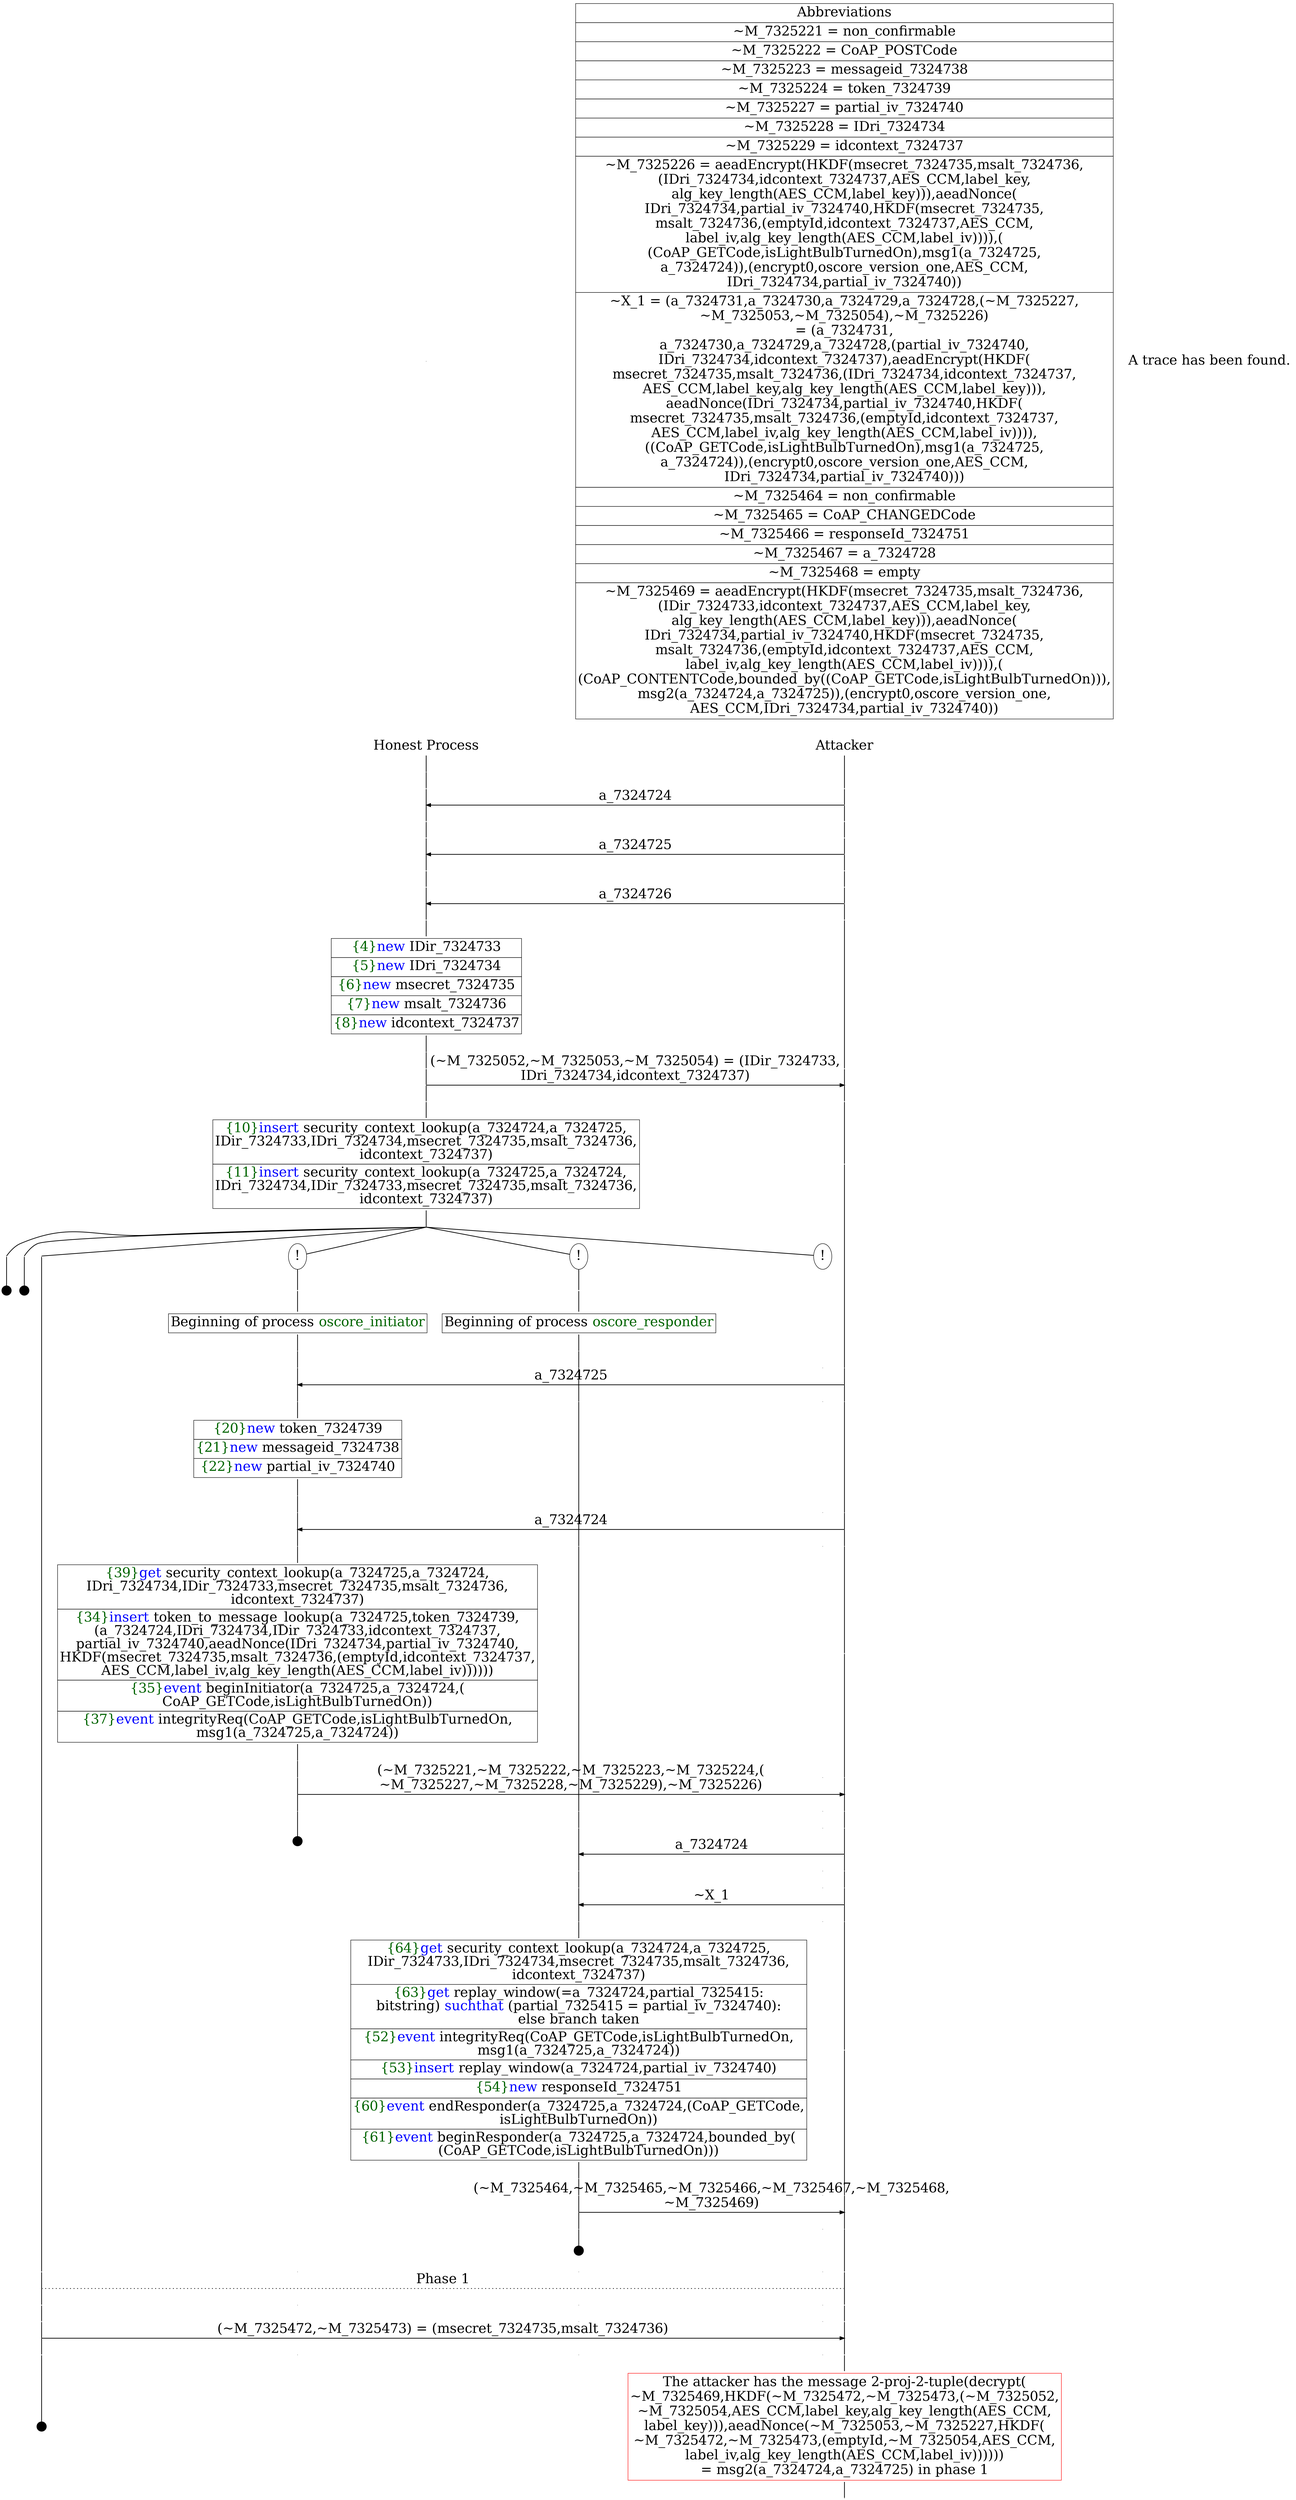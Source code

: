 digraph {
graph [ordering = out]
edge [arrowhead = none, penwidth = 1.6, fontsize = 30]
node [shape = point, width = 0, height = 0, fontsize = 30]
Trace<br/>
[label = <A trace has been found.<br/>
>, shape = plaintext]
P0__0 [label = "Honest Process", shape = plaintext]
P__0 [label = "Attacker", shape = plaintext]
Trace -> P0__0 [label = "", style = invisible, weight = 100]{rank = same; P0__0 P__0}
P0__0 -> P0__1 [label = <>, weight = 100]
P0__1 -> P0__2 [label = <>, weight = 100]
P__0 -> P__1 [label = <>, weight = 100]
{rank = same; P__1 P0__2}
P0__2 -> P0__3 [label = <>, weight = 100]
P__1 -> P__2 [label = <>, weight = 100]
{rank = same; P__2 P0__3}
P0__3 -> P__2 [label = <a_7324724>, dir = back, arrowhead = normal]
P0__3 -> P0__4 [label = <>, weight = 100]
P__2 -> P__3 [label = <>, weight = 100]
{rank = same; P__3 P0__4}
P0__4 -> P0__5 [label = <>, weight = 100]
P__3 -> P__4 [label = <>, weight = 100]
{rank = same; P__4 P0__5}
P0__5 -> P0__6 [label = <>, weight = 100]
P__4 -> P__5 [label = <>, weight = 100]
{rank = same; P__5 P0__6}
P0__6 -> P__5 [label = <a_7324725>, dir = back, arrowhead = normal]
P0__6 -> P0__7 [label = <>, weight = 100]
P__5 -> P__6 [label = <>, weight = 100]
{rank = same; P__6 P0__7}
P0__7 -> P0__8 [label = <>, weight = 100]
P__6 -> P__7 [label = <>, weight = 100]
{rank = same; P__7 P0__8}
P0__8 -> P0__9 [label = <>, weight = 100]
P__7 -> P__8 [label = <>, weight = 100]
{rank = same; P__8 P0__9}
P0__9 -> P__8 [label = <a_7324726>, dir = back, arrowhead = normal]
P0__9 -> P0__10 [label = <>, weight = 100]
P__8 -> P__9 [label = <>, weight = 100]
{rank = same; P__9 P0__10}
P0__10 -> P0__11 [label = <>, weight = 100]
P0__11 [shape = plaintext, label = <<TABLE BORDER="0" CELLBORDER="1" CELLSPACING="0" CELLPADDING="4"> <TR><TD><FONT COLOR="darkgreen">{4}</FONT><FONT COLOR="blue">new </FONT>IDir_7324733</TD></TR><TR><TD><FONT COLOR="darkgreen">{5}</FONT><FONT COLOR="blue">new </FONT>IDri_7324734</TD></TR><TR><TD><FONT COLOR="darkgreen">{6}</FONT><FONT COLOR="blue">new </FONT>msecret_7324735</TD></TR><TR><TD><FONT COLOR="darkgreen">{7}</FONT><FONT COLOR="blue">new </FONT>msalt_7324736</TD></TR><TR><TD><FONT COLOR="darkgreen">{8}</FONT><FONT COLOR="blue">new </FONT>idcontext_7324737</TD></TR></TABLE>>]
P0__11 -> P0__12 [label = <>, weight = 100]
P0__12 -> P0__13 [label = <>, weight = 100]
P__9 -> P__10 [label = <>, weight = 100]
{rank = same; P__10 P0__13}
P0__13 -> P0__14 [label = <>, weight = 100]
P__10 -> P__11 [label = <>, weight = 100]
{rank = same; P__11 P0__14}
P0__14 -> P__11 [label = <(~M_7325052,~M_7325053,~M_7325054) = (IDir_7324733,<br/>
IDri_7324734,idcontext_7324737)>, arrowhead = normal]
P0__14 -> P0__15 [label = <>, weight = 100]
P__11 -> P__12 [label = <>, weight = 100]
{rank = same; P__12 P0__15}
P0__15 -> P0__16 [label = <>, weight = 100]
P0__16 [shape = plaintext, label = <<TABLE BORDER="0" CELLBORDER="1" CELLSPACING="0" CELLPADDING="4"> <TR><TD><FONT COLOR="darkgreen">{10}</FONT><FONT COLOR="blue">insert </FONT>security_context_lookup(a_7324724,a_7324725,<br/>
IDir_7324733,IDri_7324734,msecret_7324735,msalt_7324736,<br/>
idcontext_7324737)</TD></TR><TR><TD><FONT COLOR="darkgreen">{11}</FONT><FONT COLOR="blue">insert </FONT>security_context_lookup(a_7324725,a_7324724,<br/>
IDri_7324734,IDir_7324733,msecret_7324735,msalt_7324736,<br/>
idcontext_7324737)</TD></TR></TABLE>>]
P0__16 -> P0__17 [label = <>, weight = 100]
P__12 -> P__13 [label = <>, weight = 100]
{rank = same; P__13 P0__16}
/*RPar */
P0__17 -> P0_5__17 [label = <>]
P0__17 -> P0_4__17 [label = <>]
P0__17 -> P0_3__17 [label = <>]
P0__17 -> P0_2__17 [label = <>]
P0__17 -> P0_1__17 [label = <>]
P0__17 -> P0_0__17 [label = <>]
P0__17 [label = "", fixedsize = false, width = 0, height = 0, shape = none]
{rank = same; P0_0__17 P0_1__17 P0_2__17 P0_3__17 P0_4__17 P0_5__17}
P0_0__17 [label = "!", shape = ellipse]
P0_1__17 [label = "!", shape = ellipse]
P0_1_0__17 [label = "", fixedsize = false, width = 0, height = 0, shape = none]
P0_1__17 -> P0_1_0__17 [label = <>, weight = 100]
P0_1_0__17 -> P0_1_0__18 [label = <>, weight = 100]
P0_1_0__18 [shape = plaintext, label = <<TABLE BORDER="0" CELLBORDER="1" CELLSPACING="0" CELLPADDING="4"> <TR><TD>Beginning of process <FONT COLOR="darkgreen">oscore_responder</FONT></TD></TR></TABLE>>]
P0_1_0__18 -> P0_1_0__19 [label = <>, weight = 100]
P0_2__17 [label = "!", shape = ellipse]
P0_2_0__17 [label = "", fixedsize = false, width = 0, height = 0, shape = none]
P0_2__17 -> P0_2_0__17 [label = <>, weight = 100]
P0_2_0__17 -> P0_2_0__18 [label = <>, weight = 100]
P0_2_0__18 [shape = plaintext, label = <<TABLE BORDER="0" CELLBORDER="1" CELLSPACING="0" CELLPADDING="4"> <TR><TD>Beginning of process <FONT COLOR="darkgreen">oscore_initiator</FONT></TD></TR></TABLE>>]
P0_2_0__18 -> P0_2_0__19 [label = <>, weight = 100]
P0_4__18 [label = "", width = 0.3, height = 0.3]
P0_4__17 -> P0_4__18 [label = <>, weight = 100]
P0_5__18 [label = "", width = 0.3, height = 0.3]
P0_5__17 -> P0_5__18 [label = <>, weight = 100]
P0_2_0__19 -> P0_2_0__20 [label = <>, weight = 100]
P0_1_0__19 -> P0_1_0__20 [label = <>, weight = 100]
P0_0__18 [label = "", style = invisible]
P0_0__17 -> P0_0__18 [label = <>, weight = 100, style = invisible]
P__13 -> P__14 [label = <>, weight = 100]
{rank = same; P__14 P0_0__18 P0_1_0__20 P0_2_0__20}
P0_2_0__20 -> P0_2_0__21 [label = <>, weight = 100]
P__14 -> P__15 [label = <>, weight = 100]
{rank = same; P__15 P0_2_0__21}
P0_2_0__21 -> P__15 [label = <a_7324725>, dir = back, arrowhead = normal]
P0_2_0__21 -> P0_2_0__22 [label = <>, weight = 100]
P0_1_0__20 -> P0_1_0__21 [label = <>, weight = 100]
P0_0__19 [label = "", style = invisible]
P0_0__18 -> P0_0__19 [label = <>, weight = 100, style = invisible]
P__15 -> P__16 [label = <>, weight = 100]
{rank = same; P__16 P0_0__19 P0_1_0__21 P0_2_0__22}
P0_2_0__22 -> P0_2_0__23 [label = <>, weight = 100]
P0_2_0__23 [shape = plaintext, label = <<TABLE BORDER="0" CELLBORDER="1" CELLSPACING="0" CELLPADDING="4"> <TR><TD><FONT COLOR="darkgreen">{20}</FONT><FONT COLOR="blue">new </FONT>token_7324739</TD></TR><TR><TD><FONT COLOR="darkgreen">{21}</FONT><FONT COLOR="blue">new </FONT>messageid_7324738</TD></TR><TR><TD><FONT COLOR="darkgreen">{22}</FONT><FONT COLOR="blue">new </FONT>partial_iv_7324740</TD></TR></TABLE>>]
P0_2_0__23 -> P0_2_0__24 [label = <>, weight = 100]
P0_2_0__24 -> P0_2_0__25 [label = <>, weight = 100]
P0_1_0__21 -> P0_1_0__22 [label = <>, weight = 100]
P0_0__20 [label = "", style = invisible]
P0_0__19 -> P0_0__20 [label = <>, weight = 100, style = invisible]
P__16 -> P__17 [label = <>, weight = 100]
{rank = same; P__17 P0_0__20 P0_1_0__22 P0_2_0__25}
P0_2_0__25 -> P0_2_0__26 [label = <>, weight = 100]
P__17 -> P__18 [label = <>, weight = 100]
{rank = same; P__18 P0_2_0__26}
P0_2_0__26 -> P__18 [label = <a_7324724>, dir = back, arrowhead = normal]
P0_2_0__26 -> P0_2_0__27 [label = <>, weight = 100]
P0_1_0__22 -> P0_1_0__23 [label = <>, weight = 100]
P0_0__21 [label = "", style = invisible]
P0_0__20 -> P0_0__21 [label = <>, weight = 100, style = invisible]
P__18 -> P__19 [label = <>, weight = 100]
{rank = same; P__19 P0_0__21 P0_1_0__23 P0_2_0__27}
P0_2_0__27 -> P0_2_0__28 [label = <>, weight = 100]
P0_2_0__28 [shape = plaintext, label = <<TABLE BORDER="0" CELLBORDER="1" CELLSPACING="0" CELLPADDING="4"> <TR><TD><FONT COLOR="darkgreen">{39}</FONT><FONT COLOR="blue">get </FONT>security_context_lookup(a_7324725,a_7324724,<br/>
IDri_7324734,IDir_7324733,msecret_7324735,msalt_7324736,<br/>
idcontext_7324737)</TD></TR><TR><TD><FONT COLOR="darkgreen">{34}</FONT><FONT COLOR="blue">insert </FONT>token_to_message_lookup(a_7324725,token_7324739,<br/>
(a_7324724,IDri_7324734,IDir_7324733,idcontext_7324737,<br/>
partial_iv_7324740,aeadNonce(IDri_7324734,partial_iv_7324740,<br/>
HKDF(msecret_7324735,msalt_7324736,(emptyId,idcontext_7324737,<br/>
AES_CCM,label_iv,alg_key_length(AES_CCM,label_iv))))))<br/>
</TD></TR><TR><TD><FONT COLOR="darkgreen">{35}</FONT><FONT COLOR="blue">event</FONT> beginInitiator(a_7324725,a_7324724,(<br/>
CoAP_GETCode,isLightBulbTurnedOn))</TD></TR><TR><TD><FONT COLOR="darkgreen">{37}</FONT><FONT COLOR="blue">event</FONT> integrityReq(CoAP_GETCode,isLightBulbTurnedOn,<br/>
msg1(a_7324725,a_7324724))</TD></TR></TABLE>>]
P0_2_0__28 -> P0_2_0__29 [label = <>, weight = 100]
P__19 -> P__20 [label = <>, weight = 100]
{rank = same; P__20 P0_2_0__28}
P0_2_0__29 -> P0_2_0__30 [label = <>, weight = 100]
P0_1_0__23 -> P0_1_0__24 [label = <>, weight = 100]
P0_0__22 [label = "", style = invisible]
P0_0__21 -> P0_0__22 [label = <>, weight = 100, style = invisible]
P__20 -> P__21 [label = <>, weight = 100]
{rank = same; P__21 P0_0__22 P0_1_0__24 P0_2_0__30}
P0_2_0__30 -> P0_2_0__31 [label = <>, weight = 100]
P__21 -> P__22 [label = <>, weight = 100]
{rank = same; P__22 P0_2_0__31}
P0_2_0__31 -> P__22 [label = <(~M_7325221,~M_7325222,~M_7325223,~M_7325224,(<br/>
~M_7325227,~M_7325228,~M_7325229),~M_7325226)>, arrowhead = normal]
P0_2_0__31 -> P0_2_0__32 [label = <>, weight = 100]
P0_1_0__24 -> P0_1_0__25 [label = <>, weight = 100]
P0_0__23 [label = "", style = invisible]
P0_0__22 -> P0_0__23 [label = <>, weight = 100, style = invisible]
P__22 -> P__23 [label = <>, weight = 100]
{rank = same; P__23 P0_0__23 P0_1_0__25 P0_2_0__32}
P0_2_0__33 [label = "", width = 0.3, height = 0.3]
P0_2_0__32 -> P0_2_0__33 [label = <>, weight = 100]
P0_1_0__25 -> P0_1_0__26 [label = <>, weight = 100]
P0_0__24 [label = "", style = invisible]
P0_0__23 -> P0_0__24 [label = <>, weight = 100, style = invisible]
P__23 -> P__24 [label = <>, weight = 100]
{rank = same; P__24 P0_0__24 P0_1_0__26}
P0_1_0__26 -> P0_1_0__27 [label = <>, weight = 100]
P__24 -> P__25 [label = <>, weight = 100]
{rank = same; P__25 P0_1_0__27}
P0_1_0__27 -> P__25 [label = <a_7324724>, dir = back, arrowhead = normal]
P0_1_0__27 -> P0_1_0__28 [label = <>, weight = 100]
P0_0__25 [label = "", style = invisible]
P0_0__24 -> P0_0__25 [label = <>, weight = 100, style = invisible]
P__25 -> P__26 [label = <>, weight = 100]
{rank = same; P__26 P0_0__25 P0_1_0__28}
P0_1_0__28 -> P0_1_0__29 [label = <>, weight = 100]
P0_0__26 [label = "", style = invisible]
P0_0__25 -> P0_0__26 [label = <>, weight = 100, style = invisible]
P__26 -> P__27 [label = <>, weight = 100]
{rank = same; P__27 P0_0__26 P0_1_0__29}
P0_1_0__29 -> P0_1_0__30 [label = <>, weight = 100]
P__27 -> P__28 [label = <>, weight = 100]
{rank = same; P__28 P0_1_0__30}
P0_1_0__30 -> P__28 [label = <~X_1>, dir = back, arrowhead = normal]
P0_1_0__30 -> P0_1_0__31 [label = <>, weight = 100]
P0_0__27 [label = "", style = invisible]
P0_0__26 -> P0_0__27 [label = <>, weight = 100, style = invisible]
P__28 -> P__29 [label = <>, weight = 100]
{rank = same; P__29 P0_0__27 P0_1_0__31}
P0_1_0__31 -> P0_1_0__32 [label = <>, weight = 100]
P0_1_0__32 [shape = plaintext, label = <<TABLE BORDER="0" CELLBORDER="1" CELLSPACING="0" CELLPADDING="4"> <TR><TD><FONT COLOR="darkgreen">{64}</FONT><FONT COLOR="blue">get </FONT>security_context_lookup(a_7324724,a_7324725,<br/>
IDir_7324733,IDri_7324734,msecret_7324735,msalt_7324736,<br/>
idcontext_7324737)</TD></TR><TR><TD><FONT COLOR="darkgreen">{63}</FONT><FONT COLOR="blue">get</FONT> replay_window(=a_7324724,partial_7325415:<br/>
bitstring) <FONT COLOR="blue">suchthat</FONT> (partial_7325415 = partial_iv_7324740):<br/>
else branch taken</TD></TR><TR><TD><FONT COLOR="darkgreen">{52}</FONT><FONT COLOR="blue">event</FONT> integrityReq(CoAP_GETCode,isLightBulbTurnedOn,<br/>
msg1(a_7324725,a_7324724))</TD></TR><TR><TD><FONT COLOR="darkgreen">{53}</FONT><FONT COLOR="blue">insert </FONT>replay_window(a_7324724,partial_iv_7324740)<br/>
</TD></TR><TR><TD><FONT COLOR="darkgreen">{54}</FONT><FONT COLOR="blue">new </FONT>responseId_7324751</TD></TR><TR><TD><FONT COLOR="darkgreen">{60}</FONT><FONT COLOR="blue">event</FONT> endResponder(a_7324725,a_7324724,(CoAP_GETCode,<br/>
isLightBulbTurnedOn))</TD></TR><TR><TD><FONT COLOR="darkgreen">{61}</FONT><FONT COLOR="blue">event</FONT> beginResponder(a_7324725,a_7324724,bounded_by(<br/>
(CoAP_GETCode,isLightBulbTurnedOn)))</TD></TR></TABLE>>]
P0_1_0__32 -> P0_1_0__33 [label = <>, weight = 100]
P__29 -> P__30 [label = <>, weight = 100]
{rank = same; P__30 P0_1_0__32}
P0_1_0__33 -> P0_1_0__34 [label = <>, weight = 100]
P0_0__28 [label = "", style = invisible]
P0_0__27 -> P0_0__28 [label = <>, weight = 100, style = invisible]
P__30 -> P__31 [label = <>, weight = 100]
{rank = same; P__31 P0_0__28 P0_1_0__34}
P0_1_0__34 -> P0_1_0__35 [label = <>, weight = 100]
P__31 -> P__32 [label = <>, weight = 100]
{rank = same; P__32 P0_1_0__35}
P0_1_0__35 -> P__32 [label = <(~M_7325464,~M_7325465,~M_7325466,~M_7325467,~M_7325468,<br/>
~M_7325469)>, arrowhead = normal]
P0_1_0__35 -> P0_1_0__36 [label = <>, weight = 100]
P0_0__29 [label = "", style = invisible]
P0_0__28 -> P0_0__29 [label = <>, weight = 100, style = invisible]
P__32 -> P__33 [label = <>, weight = 100]
{rank = same; P__33 P0_0__29 P0_1_0__36}
P0_1_0__37 [label = "", width = 0.3, height = 0.3]
P0_1_0__36 -> P0_1_0__37 [label = <>, weight = 100]
P0_3__17 -> P0_3__18 [label = <>, weight = 100]
P0_2_0__34 [label = "", style = invisible]
P0_2_0__33 -> P0_2_0__34 [label = <>, weight = 100, style = invisible]
P0_1_0__38 [label = "", style = invisible]
P0_1_0__37 -> P0_1_0__38 [label = <>, weight = 100, style = invisible]
P0_0__30 [label = "", style = invisible]
P0_0__29 -> P0_0__30 [label = <>, weight = 100, style = invisible]
P__33 -> P__34 [label = <>, weight = 100]
{rank = same; P__34 P0_0__30 P0_1_0__38 P0_2_0__34 P0_3__18}
P0_3__18 -> P0_3__19 [label = <>, weight = 100]
P__34 -> P__35 [label = <>, weight = 100]
{rank = same; P__35 P0_3__19}
P0_3__19 -> P__35 [label = <Phase 1>, style = dotted]
P0_3__19 -> P0_3__20 [label = <>, weight = 100]
P0_2_0__35 [label = "", style = invisible]
P0_2_0__34 -> P0_2_0__35 [label = <>, weight = 100, style = invisible]
P0_1_0__39 [label = "", style = invisible]
P0_1_0__38 -> P0_1_0__39 [label = <>, weight = 100, style = invisible]
P0_0__31 [label = "", style = invisible]
P0_0__30 -> P0_0__31 [label = <>, weight = 100, style = invisible]
P__35 -> P__36 [label = <>, weight = 100]
{rank = same; P__36 P0_0__31 P0_1_0__39 P0_2_0__35 P0_3__20}
P0_3__20 -> P0_3__21 [label = <>, weight = 100]
P0_2_0__36 [label = "", style = invisible]
P0_2_0__35 -> P0_2_0__36 [label = <>, weight = 100, style = invisible]
P0_1_0__40 [label = "", style = invisible]
P0_1_0__39 -> P0_1_0__40 [label = <>, weight = 100, style = invisible]
P0_0__32 [label = "", style = invisible]
P0_0__31 -> P0_0__32 [label = <>, weight = 100, style = invisible]
P__36 -> P__37 [label = <>, weight = 100]
{rank = same; P__37 P0_0__32 P0_1_0__40 P0_2_0__36 P0_3__21}
P0_3__21 -> P0_3__22 [label = <>, weight = 100]
P__37 -> P__38 [label = <>, weight = 100]
{rank = same; P__38 P0_3__22}
P0_3__22 -> P__38 [label = <(~M_7325472,~M_7325473) = (msecret_7324735,msalt_7324736)>, arrowhead = normal]
P0_3__22 -> P0_3__23 [label = <>, weight = 100]
P0_2_0__37 [label = "", style = invisible]
P0_2_0__36 -> P0_2_0__37 [label = <>, weight = 100, style = invisible]
P0_1_0__41 [label = "", style = invisible]
P0_1_0__40 -> P0_1_0__41 [label = <>, weight = 100, style = invisible]
P0_0__33 [label = "", style = invisible]
P0_0__32 -> P0_0__33 [label = <>, weight = 100, style = invisible]
P__38 -> P__39 [label = <>, weight = 100]
{rank = same; P__39 P0_0__33 P0_1_0__41 P0_2_0__37 P0_3__23}
P0_3__24 [label = "", width = 0.3, height = 0.3]
P0_3__23 -> P0_3__24 [label = <>, weight = 100]
P__39 -> P__40 [label = <>, weight = 100]
P__40 [color = red, shape = plaintext, label = <<TABLE BORDER="0" CELLBORDER="1" CELLSPACING="0" CELLPADDING="4"> <TR><TD>The attacker has the message 2-proj-2-tuple(decrypt(<br/>
~M_7325469,HKDF(~M_7325472,~M_7325473,(~M_7325052,<br/>
~M_7325054,AES_CCM,label_key,alg_key_length(AES_CCM,<br/>
label_key))),aeadNonce(~M_7325053,~M_7325227,HKDF(<br/>
~M_7325472,~M_7325473,(emptyId,~M_7325054,AES_CCM,<br/>
label_iv,alg_key_length(AES_CCM,label_iv))))))<br/>
= msg2(a_7324724,a_7324725) in phase 1</TD></TR></TABLE>>]
P__40 -> P__41 [label = <>, weight = 100]
Abbrev [shape = plaintext, label = <<TABLE BORDER="0" CELLBORDER="1" CELLSPACING="0" CELLPADDING="4"><TR> <TD> Abbreviations </TD></TR><TR><TD>~M_7325221 = non_confirmable</TD></TR><TR><TD>~M_7325222 = CoAP_POSTCode</TD></TR><TR><TD>~M_7325223 = messageid_7324738</TD></TR><TR><TD>~M_7325224 = token_7324739</TD></TR><TR><TD>~M_7325227 = partial_iv_7324740</TD></TR><TR><TD>~M_7325228 = IDri_7324734</TD></TR><TR><TD>~M_7325229 = idcontext_7324737</TD></TR><TR><TD>~M_7325226 = aeadEncrypt(HKDF(msecret_7324735,msalt_7324736,<br/>
(IDri_7324734,idcontext_7324737,AES_CCM,label_key,<br/>
alg_key_length(AES_CCM,label_key))),aeadNonce(<br/>
IDri_7324734,partial_iv_7324740,HKDF(msecret_7324735,<br/>
msalt_7324736,(emptyId,idcontext_7324737,AES_CCM,<br/>
label_iv,alg_key_length(AES_CCM,label_iv)))),(<br/>
(CoAP_GETCode,isLightBulbTurnedOn),msg1(a_7324725,<br/>
a_7324724)),(encrypt0,oscore_version_one,AES_CCM,<br/>
IDri_7324734,partial_iv_7324740))</TD></TR><TR><TD>~X_1 = (a_7324731,a_7324730,a_7324729,a_7324728,(~M_7325227,<br/>
~M_7325053,~M_7325054),~M_7325226)<br/>
= (a_7324731,<br/>
a_7324730,a_7324729,a_7324728,(partial_iv_7324740,<br/>
IDri_7324734,idcontext_7324737),aeadEncrypt(HKDF(<br/>
msecret_7324735,msalt_7324736,(IDri_7324734,idcontext_7324737,<br/>
AES_CCM,label_key,alg_key_length(AES_CCM,label_key))),<br/>
aeadNonce(IDri_7324734,partial_iv_7324740,HKDF(<br/>
msecret_7324735,msalt_7324736,(emptyId,idcontext_7324737,<br/>
AES_CCM,label_iv,alg_key_length(AES_CCM,label_iv)))),<br/>
((CoAP_GETCode,isLightBulbTurnedOn),msg1(a_7324725,<br/>
a_7324724)),(encrypt0,oscore_version_one,AES_CCM,<br/>
IDri_7324734,partial_iv_7324740)))</TD></TR><TR><TD>~M_7325464 = non_confirmable</TD></TR><TR><TD>~M_7325465 = CoAP_CHANGEDCode</TD></TR><TR><TD>~M_7325466 = responseId_7324751</TD></TR><TR><TD>~M_7325467 = a_7324728</TD></TR><TR><TD>~M_7325468 = empty</TD></TR><TR><TD>~M_7325469 = aeadEncrypt(HKDF(msecret_7324735,msalt_7324736,<br/>
(IDir_7324733,idcontext_7324737,AES_CCM,label_key,<br/>
alg_key_length(AES_CCM,label_key))),aeadNonce(<br/>
IDri_7324734,partial_iv_7324740,HKDF(msecret_7324735,<br/>
msalt_7324736,(emptyId,idcontext_7324737,AES_CCM,<br/>
label_iv,alg_key_length(AES_CCM,label_iv)))),(<br/>
(CoAP_CONTENTCode,bounded_by((CoAP_GETCode,isLightBulbTurnedOn))),<br/>
msg2(a_7324724,a_7324725)),(encrypt0,oscore_version_one,<br/>
AES_CCM,IDri_7324734,partial_iv_7324740))</TD></TR></TABLE>>]Abbrev -> P__0 [style = invisible, weight =100]}